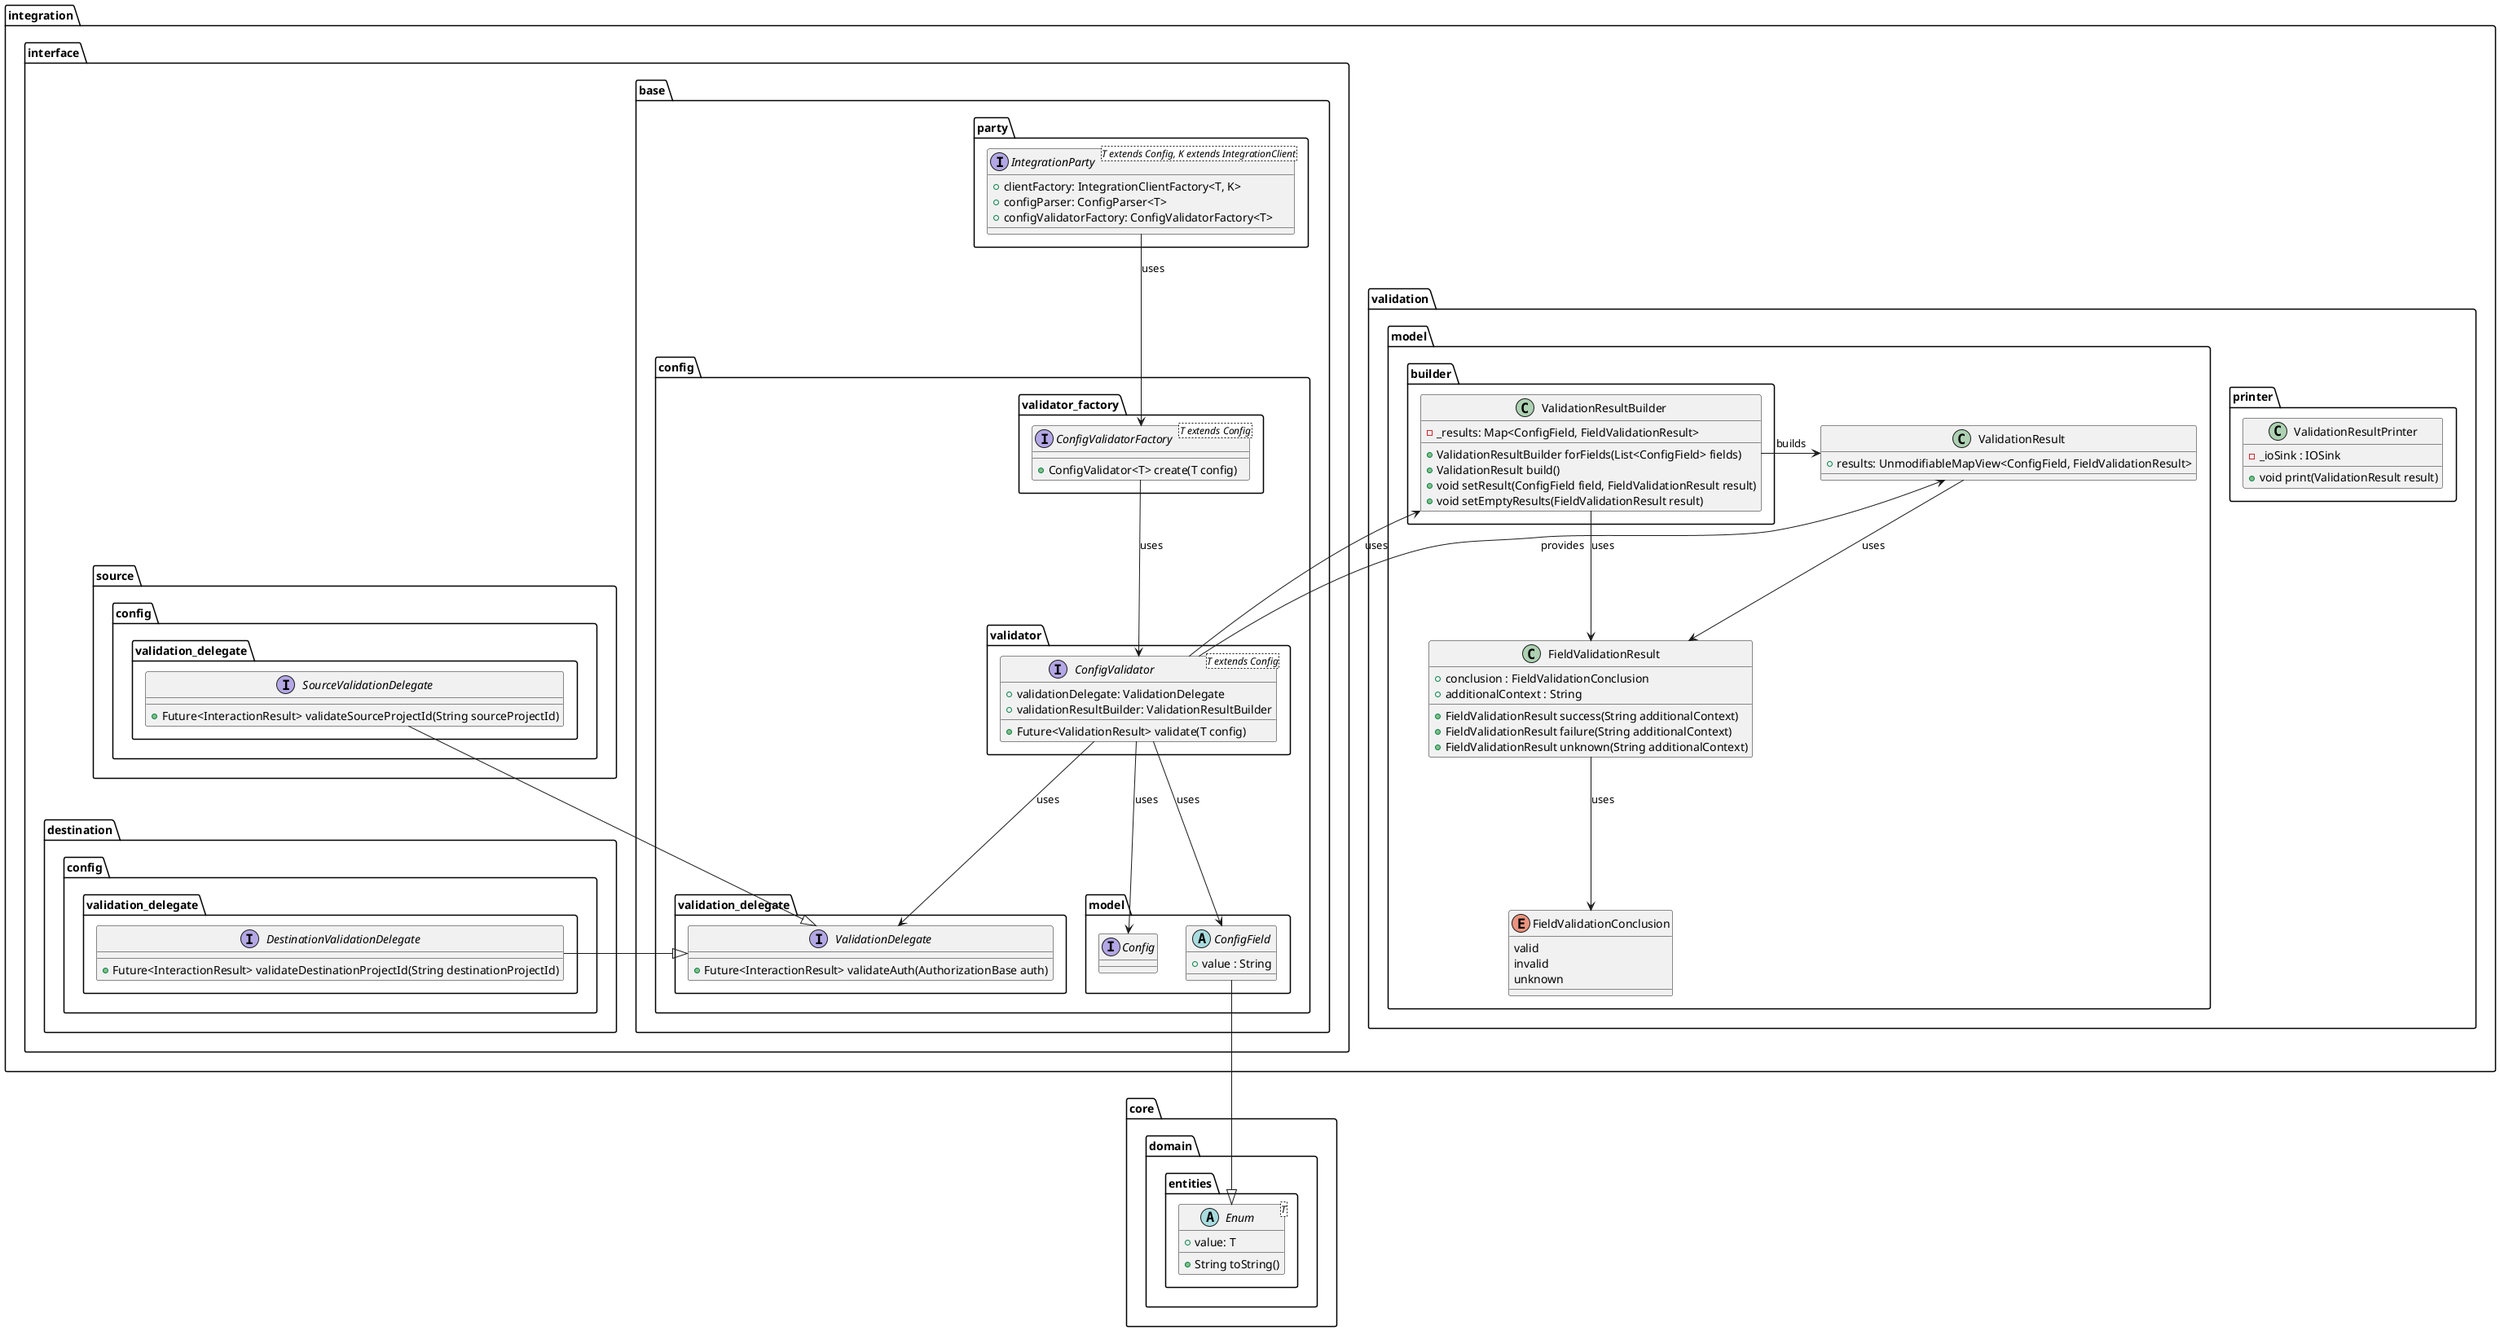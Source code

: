 @startuml config_validator_base_class_diagram
    package core.domain.entities {
        abstract class Enum<T> {
            + value: T

            + String toString()
        }
    }

    package integration {
        package interface {
            package base {
                package party {
                    interface IntegrationParty<T extends Config, K extends IntegrationClient> {
                        + clientFactory: IntegrationClientFactory<T, K>
                        + configParser: ConfigParser<T>
                        + configValidatorFactory: ConfigValidatorFactory<T>
                    }
                }

                package config {
                    package model {
                        interface Config {}

                        abstract class ConfigField {
                            + value : String
                        }
                    }

                    package validator {
                        interface ConfigValidator<T extends Config> {
                            + validationDelegate: ValidationDelegate
                            + validationResultBuilder: ValidationResultBuilder

                            + Future<ValidationResult> validate(T config)
                        }
                    }

                    package validation_delegate as base_validation_delegate {
                        interface ValidationDelegate {
                            + Future<InteractionResult> validateAuth(AuthorizationBase auth)
                        }
                    }

                    package validator_factory {
                        interface ConfigValidatorFactory<T extends Config> {
                            + ConfigValidator<T> create(T config)
                        }
                    }
                }
            }
            
            package source.config {
                package validation_delegate as source_validation_delegate {
                    interface SourceValidationDelegate {
                        + Future<InteractionResult> validateSourceProjectId(String sourceProjectId)
                    }
                }
            }

            package destination.config {
                package validation_delegate as destination_validation_delegate {
                    interface DestinationValidationDelegate {
                        + Future<InteractionResult> validateDestinationProjectId(String destinationProjectId)
                    }
                }
            }
        }

        package validation as integration_validation {
            package printer as integration_validation_printer {
                class ValidationResultPrinter {
                    - _ioSink : IOSink

                    + void print(ValidationResult result)
                }
            }

            package model as validation_model{
                package builder as validation_model_builder {
                    class ValidationResultBuilder {
                        - _results: Map<ConfigField, FieldValidationResult>
                        
                        + ValidationResultBuilder forFields(List<ConfigField> fields)
                        + ValidationResult build()
                        + void setResult(ConfigField field, FieldValidationResult result)
                        + void setEmptyResults(FieldValidationResult result)
                    }
                }

                class ValidationResult {
                    + results: UnmodifiableMapView<ConfigField, FieldValidationResult>
                }

                class FieldValidationResult {
                    + conclusion : FieldValidationConclusion
                    + additionalContext : String

                    + FieldValidationResult success(String additionalContext)
                    + FieldValidationResult failure(String additionalContext)
                    + FieldValidationResult unknown(String additionalContext)
                }

                enum FieldValidationConclusion {
                    valid
                    invalid
                    unknown
                }
            }
        }
    }

    IntegrationParty --> ConfigValidatorFactory : uses

    ConfigValidatorFactory --> ConfigValidator : uses

    ConfigValidator --> ValidationDelegate : uses
    ConfigValidator -up-> ValidationResult : provides
    ConfigValidator -up-> ValidationResultBuilder : uses
    ConfigValidator --> Config : uses
    ConfigValidator --> ConfigField : uses

    ConfigField --|> Enum

    ValidationResultBuilder -right-> ValidationResult : builds
    ValidationResult --> FieldValidationResult : uses
    ValidationResultBuilder --> FieldValidationResult : uses

    FieldValidationResult --> FieldValidationConclusion : uses

    SourceValidationDelegate --|> ValidationDelegate
    DestinationValidationDelegate -right-|> ValidationDelegate

    FieldValidationResult -[hidden]left-> ConfigValidatorFactory

@enduml

